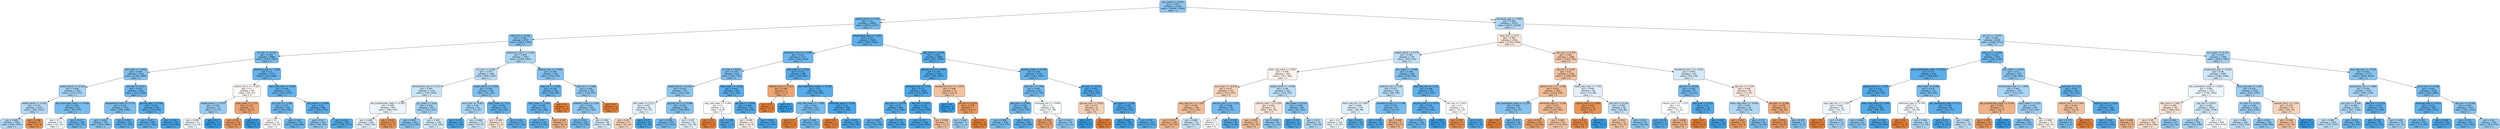 digraph Tree {
node [shape=box, style="filled, rounded", color="black", fontname="helvetica"] ;
edge [fontname="helvetica"] ;
0 [label="gcs_verbal <= 0.618\ngini = 0.419\nsamples = 21262\nvalue = [10026, 23464]\nclass = 1", fillcolor="#8ec7f0"] ;
1 [label="weight_admit <= 0.105\ngini = 0.35\nsamples = 10891\nvalue = [3879, 13274]\nclass = 1", fillcolor="#73baed"] ;
0 -> 1 [labeldistance=2.5, labelangle=45, headlabel="True"] ;
2 [label="mbp_min <= 0.362\ngini = 0.397\nsamples = 6791\nvalue = [2914, 7756]\nclass = 1", fillcolor="#83c2ef"] ;
1 -> 2 ;
3 [label="inr_min <= -0.135\ngini = 0.364\nsamples = 4988\nvalue = [1874, 5955]\nclass = 1", fillcolor="#77bced"] ;
2 -> 3 ;
4 [label="bun_mean <= -0.443\ngini = 0.394\nsamples = 3215\nvalue = [1364, 3689]\nclass = 1", fillcolor="#82c1ef"] ;
3 -> 4 ;
5 [label="weight_admit <= -0.128\ngini = 0.458\nsamples = 1293\nvalue = [733, 1331]\nclass = 1", fillcolor="#a6d3f3"] ;
4 -> 5 ;
6 [label="weight_admit <= -0.141\ngini = 0.471\nsamples = 1070\nvalue = [646, 1057]\nclass = 1", fillcolor="#b2d9f5"] ;
5 -> 6 ;
7 [label="gini = 0.468\nsamples = 1061\nvalue = [630, 1055]\nclass = 1", fillcolor="#afd8f5"] ;
6 -> 7 ;
8 [label="gini = 0.198\nsamples = 9\nvalue = [16, 2]\nclass = 0", fillcolor="#e89152"] ;
6 -> 8 ;
9 [label="abs_monocytes_mean <= -0.416\ngini = 0.366\nsamples = 223\nvalue = [87, 274]\nclass = 1", fillcolor="#78bced"] ;
5 -> 9 ;
10 [label="gini = 0.5\nsamples = 25\nvalue = [22, 23]\nclass = 1", fillcolor="#f6fbfe"] ;
9 -> 10 ;
11 [label="gini = 0.327\nsamples = 198\nvalue = [65, 251]\nclass = 1", fillcolor="#6cb6ec"] ;
9 -> 11 ;
12 [label="ptt_max <= -0.27\ngini = 0.333\nsamples = 1922\nvalue = [631, 2358]\nclass = 1", fillcolor="#6eb7ec"] ;
4 -> 12 ;
13 [label="temperature_mean <= 0.575\ngini = 0.376\nsamples = 1252\nvalue = [496, 1480]\nclass = 1", fillcolor="#7bbeee"] ;
12 -> 13 ;
14 [label="gini = 0.406\nsamples = 937\nvalue = [419, 1062]\nclass = 1", fillcolor="#87c4ef"] ;
13 -> 14 ;
15 [label="gini = 0.263\nsamples = 315\nvalue = [77, 418]\nclass = 1", fillcolor="#5dafea"] ;
13 -> 15 ;
16 [label="glucose_max <= 0.441\ngini = 0.231\nsamples = 670\nvalue = [135, 878]\nclass = 1", fillcolor="#57ace9"] ;
12 -> 16 ;
17 [label="gini = 0.267\nsamples = 488\nvalue = [117, 619]\nclass = 1", fillcolor="#5eb0ea"] ;
16 -> 17 ;
18 [label="gini = 0.122\nsamples = 182\nvalue = [18, 259]\nclass = 1", fillcolor="#47a4e7"] ;
16 -> 18 ;
19 [label="admission_age <= -2.229\ngini = 0.3\nsamples = 1773\nvalue = [510, 2266]\nclass = 1", fillcolor="#66b3eb"] ;
3 -> 19 ;
20 [label="calcium_min.1 <= -0.221\ngini = 0.5\nsamples = 39\nvalue = [35, 33]\nclass = 0", fillcolor="#fef8f4"] ;
19 -> 20 ;
21 [label="weight_admit <= -0.472\ngini = 0.439\nsamples = 22\nvalue = [13, 27]\nclass = 1", fillcolor="#98ccf2"] ;
20 -> 21 ;
22 [label="gini = 0.499\nsamples = 15\nvalue = [13, 14]\nclass = 1", fillcolor="#f1f8fd"] ;
21 -> 22 ;
23 [label="gini = 0.0\nsamples = 7\nvalue = [0, 13]\nclass = 1", fillcolor="#399de5"] ;
21 -> 23 ;
24 [label="spo2_mean <= 1.171\ngini = 0.337\nsamples = 17\nvalue = [22, 6]\nclass = 0", fillcolor="#eca36f"] ;
20 -> 24 ;
25 [label="gini = 0.26\nsamples = 16\nvalue = [22, 4]\nclass = 0", fillcolor="#ea985d"] ;
24 -> 25 ;
26 [label="gini = 0.0\nsamples = 1\nvalue = [0, 2]\nclass = 1", fillcolor="#399de5"] ;
24 -> 26 ;
27 [label="heart_rate_max <= -0.093\ngini = 0.289\nsamples = 1734\nvalue = [475, 2233]\nclass = 1", fillcolor="#63b2eb"] ;
19 -> 27 ;
28 [label="po2_max <= -1.363\ngini = 0.337\nsamples = 738\nvalue = [246, 902]\nclass = 1", fillcolor="#6fb8ec"] ;
27 -> 28 ;
29 [label="gini = 0.5\nsamples = 24\nvalue = [20, 20]\nclass = 0", fillcolor="#ffffff"] ;
28 -> 29 ;
30 [label="gini = 0.325\nsamples = 714\nvalue = [226, 882]\nclass = 1", fillcolor="#6cb6ec"] ;
28 -> 30 ;
31 [label="bun_mean <= -0.664\ngini = 0.25\nsamples = 996\nvalue = [229, 1331]\nclass = 1", fillcolor="#5baee9"] ;
27 -> 31 ;
32 [label="gini = 0.42\nsamples = 109\nvalue = [49, 114]\nclass = 1", fillcolor="#8ec7f0"] ;
31 -> 32 ;
33 [label="gini = 0.224\nsamples = 887\nvalue = [180, 1217]\nclass = 1", fillcolor="#56abe9"] ;
31 -> 33 ;
34 [label="potassium_max.1 <= 0.205\ngini = 0.464\nsamples = 1803\nvalue = [1040, 1801]\nclass = 1", fillcolor="#abd6f4"] ;
2 -> 34 ;
35 [label="inr_max <= 0.106\ngini = 0.479\nsamples = 1349\nvalue = [846, 1281]\nclass = 1", fillcolor="#bcdef6"] ;
34 -> 35 ;
36 [label="temperature_max <= 0.123\ngini = 0.487\nsamples = 1155\nvalue = [765, 1056]\nclass = 1", fillcolor="#c8e4f8"] ;
35 -> 36 ;
37 [label="abs_lymphocytes_mean <= 0.361\ngini = 0.499\nsamples = 654\nvalue = [489, 542]\nclass = 1", fillcolor="#ecf5fc"] ;
36 -> 37 ;
38 [label="gini = 0.498\nsamples = 640\nvalue = [468, 539]\nclass = 1", fillcolor="#e5f2fc"] ;
37 -> 38 ;
39 [label="gini = 0.219\nsamples = 14\nvalue = [21, 3]\nclass = 0", fillcolor="#e99355"] ;
37 -> 39 ;
40 [label="gcs_motor <= 0.26\ngini = 0.455\nsamples = 501\nvalue = [276, 514]\nclass = 1", fillcolor="#a3d2f3"] ;
36 -> 40 ;
41 [label="gini = 0.407\nsamples = 293\nvalue = [133, 334]\nclass = 1", fillcolor="#88c4ef"] ;
40 -> 41 ;
42 [label="gini = 0.493\nsamples = 208\nvalue = [143, 180]\nclass = 1", fillcolor="#d6ebfa"] ;
40 -> 42 ;
43 [label="weight_admit <= -0.422\ngini = 0.389\nsamples = 194\nvalue = [81, 225]\nclass = 1", fillcolor="#80c0ee"] ;
35 -> 43 ;
44 [label="pco2_max <= -0.821\ngini = 0.46\nsamples = 92\nvalue = [53, 95]\nclass = 1", fillcolor="#a7d4f4"] ;
43 -> 44 ;
45 [label="gini = 0.175\nsamples = 20\nvalue = [3, 28]\nclass = 1", fillcolor="#4ea8e8"] ;
44 -> 45 ;
46 [label="gini = 0.489\nsamples = 72\nvalue = [50, 67]\nclass = 1", fillcolor="#cde6f8"] ;
44 -> 46 ;
47 [label="spo2_mean <= -1.15\ngini = 0.292\nsamples = 102\nvalue = [28, 130]\nclass = 1", fillcolor="#64b2eb"] ;
43 -> 47 ;
48 [label="gini = 0.494\nsamples = 5\nvalue = [5, 4]\nclass = 0", fillcolor="#fae6d7"] ;
47 -> 48 ;
49 [label="gini = 0.261\nsamples = 97\nvalue = [23, 126]\nclass = 1", fillcolor="#5dafea"] ;
47 -> 49 ;
50 [label="totalco2_max <= -0.205\ngini = 0.396\nsamples = 454\nvalue = [194, 520]\nclass = 1", fillcolor="#83c2ef"] ;
34 -> 50 ;
51 [label="mbp_min <= 3.665\ngini = 0.316\nsamples = 155\nvalue = [48, 196]\nclass = 1", fillcolor="#69b5eb"] ;
50 -> 51 ;
52 [label="spo2_mean <= 1.263\ngini = 0.304\nsamples = 152\nvalue = [45, 196]\nclass = 1", fillcolor="#66b4eb"] ;
51 -> 52 ;
53 [label="gini = 0.27\nsamples = 145\nvalue = [37, 193]\nclass = 1", fillcolor="#5fb0ea"] ;
52 -> 53 ;
54 [label="gini = 0.397\nsamples = 7\nvalue = [8, 3]\nclass = 0", fillcolor="#efb083"] ;
52 -> 54 ;
55 [label="gini = 0.0\nsamples = 3\nvalue = [3, 0]\nclass = 0", fillcolor="#e58139"] ;
51 -> 55 ;
56 [label="sbp_min <= 3.268\ngini = 0.428\nsamples = 299\nvalue = [146, 324]\nclass = 1", fillcolor="#92c9f1"] ;
50 -> 56 ;
57 [label="platelets_mean <= 0.365\ngini = 0.423\nsamples = 295\nvalue = [141, 324]\nclass = 1", fillcolor="#8fc8f0"] ;
56 -> 57 ;
58 [label="gini = 0.353\nsamples = 197\nvalue = [70, 236]\nclass = 1", fillcolor="#74baed"] ;
57 -> 58 ;
59 [label="gini = 0.494\nsamples = 98\nvalue = [71, 88]\nclass = 1", fillcolor="#d9ecfa"] ;
57 -> 59 ;
60 [label="gini = 0.0\nsamples = 4\nvalue = [5, 0]\nclass = 0", fillcolor="#e58139"] ;
56 -> 60 ;
61 [label="temperature_max <= -0.357\ngini = 0.253\nsamples = 4100\nvalue = [965, 5518]\nclass = 1", fillcolor="#5caeea"] ;
1 -> 61 ;
62 [label="potassium_max.1 <= 0.085\ngini = 0.321\nsamples = 1111\nvalue = [358, 1424]\nclass = 1", fillcolor="#6bb6ec"] ;
61 -> 62 ;
63 [label="inr_max <= 0.012\ngini = 0.379\nsamples = 623\nvalue = [253, 742]\nclass = 1", fillcolor="#7dbeee"] ;
62 -> 63 ;
64 [label="weight_admit <= 0.231\ngini = 0.415\nsamples = 457\nvalue = [216, 518]\nclass = 1", fillcolor="#8cc6f0"] ;
63 -> 64 ;
65 [label="wbc_mean <= 0.111\ngini = 0.497\nsamples = 65\nvalue = [47, 55]\nclass = 1", fillcolor="#e2f1fb"] ;
64 -> 65 ;
66 [label="gini = 0.48\nsamples = 47\nvalue = [45, 30]\nclass = 0", fillcolor="#f6d5bd"] ;
65 -> 66 ;
67 [label="gini = 0.137\nsamples = 18\nvalue = [2, 25]\nclass = 1", fillcolor="#49a5e7"] ;
65 -> 67 ;
68 [label="glucose_min.2 <= 0.908\ngini = 0.392\nsamples = 392\nvalue = [169, 463]\nclass = 1", fillcolor="#81c1ee"] ;
64 -> 68 ;
69 [label="gini = 0.359\nsamples = 339\nvalue = [127, 414]\nclass = 1", fillcolor="#76bbed"] ;
68 -> 69 ;
70 [label="gini = 0.497\nsamples = 53\nvalue = [42, 49]\nclass = 1", fillcolor="#e3f1fb"] ;
68 -> 70 ;
71 [label="mbp_mean <= -1.618\ngini = 0.243\nsamples = 166\nvalue = [37, 224]\nclass = 1", fillcolor="#5aade9"] ;
63 -> 71 ;
72 [label="resp_rate_mean <= 0.294\ngini = 0.5\nsamples = 11\nvalue = [8, 8]\nclass = 0", fillcolor="#ffffff"] ;
71 -> 72 ;
73 [label="gini = 0.0\nsamples = 4\nvalue = [7, 0]\nclass = 0", fillcolor="#e58139"] ;
72 -> 73 ;
74 [label="gini = 0.198\nsamples = 7\nvalue = [1, 8]\nclass = 1", fillcolor="#52a9e8"] ;
72 -> 74 ;
75 [label="ptt_max <= -0.436\ngini = 0.209\nsamples = 155\nvalue = [29, 216]\nclass = 1", fillcolor="#54aae8"] ;
71 -> 75 ;
76 [label="gini = 0.499\nsamples = 12\nvalue = [10, 9]\nclass = 0", fillcolor="#fcf2eb"] ;
75 -> 76 ;
77 [label="gini = 0.154\nsamples = 143\nvalue = [19, 207]\nclass = 1", fillcolor="#4ba6e7"] ;
75 -> 77 ;
78 [label="mbp_mean <= -2.163\ngini = 0.231\nsamples = 488\nvalue = [105, 682]\nclass = 1", fillcolor="#57ace9"] ;
62 -> 78 ;
79 [label="totalco2_max <= -1.213\ngini = 0.346\nsamples = 5\nvalue = [7, 2]\nclass = 0", fillcolor="#eca572"] ;
78 -> 79 ;
80 [label="gini = 0.0\nsamples = 3\nvalue = [7, 0]\nclass = 0", fillcolor="#e58139"] ;
79 -> 80 ;
81 [label="gini = 0.0\nsamples = 2\nvalue = [0, 2]\nclass = 1", fillcolor="#399de5"] ;
79 -> 81 ;
82 [label="abs_neutrophils_mean <= -0.265\ngini = 0.22\nsamples = 483\nvalue = [98, 680]\nclass = 1", fillcolor="#56abe9"] ;
78 -> 82 ;
83 [label="resp_rate_mean <= -1.685\ngini = 0.362\nsamples = 124\nvalue = [47, 151]\nclass = 1", fillcolor="#77bced"] ;
82 -> 83 ;
84 [label="gini = 0.0\nsamples = 2\nvalue = [5, 0]\nclass = 0", fillcolor="#e58139"] ;
83 -> 84 ;
85 [label="gini = 0.341\nsamples = 122\nvalue = [42, 151]\nclass = 1", fillcolor="#70b8ec"] ;
83 -> 85 ;
86 [label="admission_age <= -2.635\ngini = 0.16\nsamples = 359\nvalue = [51, 529]\nclass = 1", fillcolor="#4ca6e8"] ;
82 -> 86 ;
87 [label="gini = 0.0\nsamples = 1\nvalue = [3, 0]\nclass = 0", fillcolor="#e58139"] ;
86 -> 87 ;
88 [label="gini = 0.153\nsamples = 358\nvalue = [48, 529]\nclass = 1", fillcolor="#4ba6e7"] ;
86 -> 88 ;
89 [label="dbp_mean <= 0.059\ngini = 0.225\nsamples = 2989\nvalue = [607, 4094]\nclass = 1", fillcolor="#56ace9"] ;
61 -> 89 ;
90 [label="glucose_min.2 <= 4.657\ngini = 0.178\nsamples = 1839\nvalue = [285, 2607]\nclass = 1", fillcolor="#4fa8e8"] ;
89 -> 90 ;
91 [label="aniongap_max <= -0.57\ngini = 0.173\nsamples = 1829\nvalue = [275, 2602]\nclass = 1", fillcolor="#4ea7e8"] ;
90 -> 91 ;
92 [label="dbp_max <= -0.679\ngini = 0.23\nsamples = 664\nvalue = [137, 896]\nclass = 1", fillcolor="#57ace9"] ;
91 -> 92 ;
93 [label="gini = 0.281\nsamples = 333\nvalue = [89, 438]\nclass = 1", fillcolor="#61b1ea"] ;
92 -> 93 ;
94 [label="gini = 0.172\nsamples = 331\nvalue = [48, 458]\nclass = 1", fillcolor="#4ea7e8"] ;
92 -> 94 ;
95 [label="dbp_min <= 0.85\ngini = 0.138\nsamples = 1165\nvalue = [138, 1706]\nclass = 1", fillcolor="#49a5e7"] ;
91 -> 95 ;
96 [label="gini = 0.137\nsamples = 1163\nvalue = [136, 1705]\nclass = 1", fillcolor="#49a5e7"] ;
95 -> 96 ;
97 [label="gini = 0.444\nsamples = 2\nvalue = [2, 1]\nclass = 0", fillcolor="#f2c09c"] ;
95 -> 97 ;
98 [label="hematocrit_min.1 <= -0.537\ngini = 0.444\nsamples = 10\nvalue = [10, 5]\nclass = 0", fillcolor="#f2c09c"] ;
90 -> 98 ;
99 [label="gini = 0.0\nsamples = 3\nvalue = [0, 3]\nclass = 1", fillcolor="#399de5"] ;
98 -> 99 ;
100 [label="ptt_min <= 0.019\ngini = 0.278\nsamples = 7\nvalue = [10, 2]\nclass = 0", fillcolor="#ea9a61"] ;
98 -> 100 ;
101 [label="gini = 0.444\nsamples = 3\nvalue = [1, 2]\nclass = 1", fillcolor="#9ccef2"] ;
100 -> 101 ;
102 [label="gini = 0.0\nsamples = 4\nvalue = [9, 0]\nclass = 0", fillcolor="#e58139"] ;
100 -> 102 ;
103 [label="glucose_mean <= -0.054\ngini = 0.293\nsamples = 1150\nvalue = [322, 1487]\nclass = 1", fillcolor="#64b2eb"] ;
89 -> 103 ;
104 [label="po2_min <= 1.779\ngini = 0.361\nsamples = 623\nvalue = [229, 738]\nclass = 1", fillcolor="#76bbed"] ;
103 -> 104 ;
105 [label="dbp_max <= 0.845\ngini = 0.338\nsamples = 581\nvalue = [192, 700]\nclass = 1", fillcolor="#6fb8ec"] ;
104 -> 105 ;
106 [label="gini = 0.369\nsamples = 400\nvalue = [153, 475]\nclass = 1", fillcolor="#79bded"] ;
105 -> 106 ;
107 [label="gini = 0.252\nsamples = 181\nvalue = [39, 225]\nclass = 1", fillcolor="#5baeea"] ;
105 -> 107 ;
108 [label="aniongap_min <= -0.409\ngini = 0.5\nsamples = 42\nvalue = [37, 38]\nclass = 1", fillcolor="#fafcfe"] ;
104 -> 108 ;
109 [label="gini = 0.328\nsamples = 16\nvalue = [23, 6]\nclass = 0", fillcolor="#eca26d"] ;
108 -> 109 ;
110 [label="gini = 0.423\nsamples = 26\nvalue = [14, 32]\nclass = 1", fillcolor="#90c8f0"] ;
108 -> 110 ;
111 [label="inr_max <= -0.557\ngini = 0.197\nsamples = 527\nvalue = [93, 749]\nclass = 1", fillcolor="#52a9e8"] ;
103 -> 111 ;
112 [label="glucose_max <= 0.818\ngini = 0.473\nsamples = 8\nvalue = [8, 5]\nclass = 0", fillcolor="#f5d0b5"] ;
111 -> 112 ;
113 [label="gini = 0.0\nsamples = 4\nvalue = [0, 5]\nclass = 1", fillcolor="#399de5"] ;
112 -> 113 ;
114 [label="gini = 0.0\nsamples = 4\nvalue = [8, 0]\nclass = 0", fillcolor="#e58139"] ;
112 -> 114 ;
115 [label="gcs_eyes <= -1.334\ngini = 0.184\nsamples = 519\nvalue = [85, 744]\nclass = 1", fillcolor="#50a8e8"] ;
111 -> 115 ;
116 [label="gini = 0.087\nsamples = 203\nvalue = [15, 313]\nclass = 1", fillcolor="#42a2e6"] ;
115 -> 116 ;
117 [label="gini = 0.24\nsamples = 316\nvalue = [70, 431]\nclass = 1", fillcolor="#59ade9"] ;
115 -> 117 ;
118 [label="admission_age <= -0.903\ngini = 0.469\nsamples = 10371\nvalue = [6147, 10190]\nclass = 1", fillcolor="#b0d8f5"] ;
0 -> 118 [labeldistance=2.5, labelangle=-45, headlabel="False"] ;
119 [label="spo2_min <= 0.12\ngini = 0.495\nsamples = 2032\nvalue = [1759, 1439]\nclass = 0", fillcolor="#fae8db"] ;
118 -> 119 ;
120 [label="weight_admit <= 0.278\ngini = 0.481\nsamples = 744\nvalue = [476, 703]\nclass = 1", fillcolor="#bfdff7"] ;
119 -> 120 ;
121 [label="heart_rate_mean <= 0.937\ngini = 0.499\nsamples = 395\nvalue = [327, 300]\nclass = 0", fillcolor="#fdf5ef"] ;
120 -> 121 ;
122 [label="bun_mean <= -0.076\ngini = 0.477\nsamples = 235\nvalue = [224, 145]\nclass = 0", fillcolor="#f6d3b9"] ;
121 -> 122 ;
123 [label="resp_rate_min <= 1.149\ngini = 0.436\nsamples = 199\nvalue = [211, 100]\nclass = 0", fillcolor="#f1bd97"] ;
122 -> 123 ;
124 [label="gini = 0.413\nsamples = 180\nvalue = [197, 81]\nclass = 0", fillcolor="#f0b58a"] ;
123 -> 124 ;
125 [label="gini = 0.489\nsamples = 19\nvalue = [14, 19]\nclass = 1", fillcolor="#cbe5f8"] ;
123 -> 125 ;
126 [label="calcium_max.1 <= -1.111\ngini = 0.348\nsamples = 36\nvalue = [13, 45]\nclass = 1", fillcolor="#72b9ed"] ;
122 -> 126 ;
127 [label="gini = 0.5\nsamples = 7\nvalue = [7, 7]\nclass = 0", fillcolor="#ffffff"] ;
126 -> 127 ;
128 [label="gini = 0.236\nsamples = 29\nvalue = [6, 38]\nclass = 1", fillcolor="#58ace9"] ;
126 -> 128 ;
129 [label="weight_admit <= -0.638\ngini = 0.48\nsamples = 160\nvalue = [103, 155]\nclass = 1", fillcolor="#bddef6"] ;
121 -> 129 ;
130 [label="calcium_max.1 <= 0.258\ngini = 0.494\nsamples = 72\nvalue = [62, 50]\nclass = 0", fillcolor="#fae7d9"] ;
129 -> 130 ;
131 [label="gini = 0.435\nsamples = 47\nvalue = [51, 24]\nclass = 0", fillcolor="#f1bc96"] ;
130 -> 131 ;
132 [label="gini = 0.418\nsamples = 25\nvalue = [11, 26]\nclass = 1", fillcolor="#8dc6f0"] ;
130 -> 132 ;
133 [label="dbp_mean <= 0.331\ngini = 0.404\nsamples = 88\nvalue = [41, 105]\nclass = 1", fillcolor="#86c3ef"] ;
129 -> 133 ;
134 [label="gini = 0.174\nsamples = 35\nvalue = [5, 47]\nclass = 1", fillcolor="#4ea7e8"] ;
133 -> 134 ;
135 [label="gini = 0.473\nsamples = 53\nvalue = [36, 58]\nclass = 1", fillcolor="#b4daf5"] ;
133 -> 135 ;
136 [label="bun_mean <= -0.566\ngini = 0.394\nsamples = 349\nvalue = [149, 403]\nclass = 1", fillcolor="#82c1ef"] ;
120 -> 136 ;
137 [label="totalco2_max <= 0.02\ngini = 0.477\nsamples = 158\nvalue = [96, 149]\nclass = 1", fillcolor="#b9dcf6"] ;
136 -> 137 ;
138 [label="heart_rate_min <= 1.941\ngini = 0.496\nsamples = 114\nvalue = [80, 96]\nclass = 1", fillcolor="#deeffb"] ;
137 -> 138 ;
139 [label="gini = 0.5\nsamples = 104\nvalue = [78, 83]\nclass = 1", fillcolor="#f3f9fd"] ;
138 -> 139 ;
140 [label="gini = 0.231\nsamples = 10\nvalue = [2, 13]\nclass = 1", fillcolor="#57ace9"] ;
138 -> 140 ;
141 [label="hematocrit_max.1 <= 1.338\ngini = 0.356\nsamples = 44\nvalue = [16, 53]\nclass = 1", fillcolor="#75bbed"] ;
137 -> 141 ;
142 [label="gini = 0.194\nsamples = 36\nvalue = [6, 49]\nclass = 1", fillcolor="#51a9e8"] ;
141 -> 142 ;
143 [label="gini = 0.408\nsamples = 8\nvalue = [10, 4]\nclass = 0", fillcolor="#efb388"] ;
141 -> 143 ;
144 [label="resp_rate_min <= 1.701\ngini = 0.286\nsamples = 191\nvalue = [53, 254]\nclass = 1", fillcolor="#62b1ea"] ;
136 -> 144 ;
145 [label="glucose_max.2 <= 0.075\ngini = 0.255\nsamples = 178\nvalue = [43, 244]\nclass = 1", fillcolor="#5caeea"] ;
144 -> 145 ;
146 [label="gini = 0.315\nsamples = 133\nvalue = [42, 172]\nclass = 1", fillcolor="#69b5eb"] ;
145 -> 146 ;
147 [label="gini = 0.027\nsamples = 45\nvalue = [1, 72]\nclass = 1", fillcolor="#3c9ee5"] ;
145 -> 147 ;
148 [label="ptt_max <= -0.421\ngini = 0.5\nsamples = 13\nvalue = [10, 10]\nclass = 0", fillcolor="#ffffff"] ;
144 -> 148 ;
149 [label="gini = 0.18\nsamples = 5\nvalue = [9, 1]\nclass = 0", fillcolor="#e88f4f"] ;
148 -> 149 ;
150 [label="gini = 0.18\nsamples = 8\nvalue = [1, 9]\nclass = 1", fillcolor="#4fa8e8"] ;
148 -> 150 ;
151 [label="sbp_max <= 0.762\ngini = 0.463\nsamples = 1288\nvalue = [1283, 736]\nclass = 0", fillcolor="#f4c9ab"] ;
119 -> 151 ;
152 [label="ptt_min <= 0.516\ngini = 0.45\nsamples = 1146\nvalue = [1190, 618]\nclass = 0", fillcolor="#f3c2a0"] ;
151 -> 152 ;
153 [label="calcium_min.1 <= -1.798\ngini = 0.437\nsamples = 1047\nvalue = [1116, 530]\nclass = 0", fillcolor="#f1bd97"] ;
152 -> 153 ;
154 [label="abs_neutrophils_mean <= -1.237\ngini = 0.398\nsamples = 32\nvalue = [14, 37]\nclass = 1", fillcolor="#84c2ef"] ;
153 -> 154 ;
155 [label="gini = 0.0\nsamples = 2\nvalue = [5, 0]\nclass = 0", fillcolor="#e58139"] ;
154 -> 155 ;
156 [label="gini = 0.315\nsamples = 30\nvalue = [9, 37]\nclass = 1", fillcolor="#69b5eb"] ;
154 -> 156 ;
157 [label="admission_age <= -2.168\ngini = 0.427\nsamples = 1015\nvalue = [1102, 493]\nclass = 0", fillcolor="#f1b992"] ;
153 -> 157 ;
158 [label="gini = 0.313\nsamples = 253\nvalue = [332, 80]\nclass = 0", fillcolor="#eb9f69"] ;
157 -> 158 ;
159 [label="gini = 0.454\nsamples = 762\nvalue = [770, 413]\nclass = 0", fillcolor="#f3c5a3"] ;
157 -> 159 ;
160 [label="heart_rate_mean <= -0.93\ngini = 0.496\nsamples = 99\nvalue = [74, 88]\nclass = 1", fillcolor="#e0effb"] ;
152 -> 160 ;
161 [label="calcium_min.1 <= 1.842\ngini = 0.219\nsamples = 13\nvalue = [14, 2]\nclass = 0", fillcolor="#e99355"] ;
160 -> 161 ;
162 [label="gini = 0.124\nsamples = 12\nvalue = [14, 1]\nclass = 0", fillcolor="#e78a47"] ;
161 -> 162 ;
163 [label="gini = 0.0\nsamples = 1\nvalue = [0, 1]\nclass = 1", fillcolor="#399de5"] ;
161 -> 163 ;
164 [label="ptt_max <= 0.109\ngini = 0.484\nsamples = 86\nvalue = [60, 86]\nclass = 1", fillcolor="#c3e1f7"] ;
160 -> 164 ;
165 [label="gini = 0.453\nsamples = 32\nvalue = [32, 17]\nclass = 0", fillcolor="#f3c4a2"] ;
164 -> 165 ;
166 [label="gini = 0.411\nsamples = 54\nvalue = [28, 69]\nclass = 1", fillcolor="#89c5f0"] ;
164 -> 166 ;
167 [label="hematocrit_min.1 <= -0.425\ngini = 0.493\nsamples = 142\nvalue = [93, 118]\nclass = 1", fillcolor="#d5eaf9"] ;
151 -> 167 ;
168 [label="ptt_min <= -0.293\ngini = 0.356\nsamples = 47\nvalue = [16, 53]\nclass = 1", fillcolor="#75bbed"] ;
167 -> 168 ;
169 [label="calcium_min.1 <= -1.313\ngini = 0.5\nsamples = 17\nvalue = [11, 11]\nclass = 0", fillcolor="#ffffff"] ;
168 -> 169 ;
170 [label="gini = 0.219\nsamples = 5\nvalue = [1, 7]\nclass = 1", fillcolor="#55abe9"] ;
169 -> 170 ;
171 [label="gini = 0.408\nsamples = 12\nvalue = [10, 4]\nclass = 0", fillcolor="#efb388"] ;
169 -> 171 ;
172 [label="mbp_max <= 0.022\ngini = 0.19\nsamples = 30\nvalue = [5, 42]\nclass = 1", fillcolor="#51a9e8"] ;
168 -> 172 ;
173 [label="gini = 0.0\nsamples = 1\nvalue = [3, 0]\nclass = 0", fillcolor="#e58139"] ;
172 -> 173 ;
174 [label="gini = 0.087\nsamples = 29\nvalue = [2, 42]\nclass = 1", fillcolor="#42a2e6"] ;
172 -> 174 ;
175 [label="sbp_min <= 1.419\ngini = 0.496\nsamples = 95\nvalue = [77, 65]\nclass = 0", fillcolor="#fbebe0"] ;
167 -> 175 ;
176 [label="heart_rate_mean <= -0.653\ngini = 0.467\nsamples = 54\nvalue = [29, 49]\nclass = 1", fillcolor="#aed7f4"] ;
175 -> 176 ;
177 [label="gini = 0.291\nsamples = 14\nvalue = [14, 3]\nclass = 0", fillcolor="#eb9c63"] ;
176 -> 177 ;
178 [label="gini = 0.371\nsamples = 40\nvalue = [15, 46]\nclass = 1", fillcolor="#7abded"] ;
176 -> 178 ;
179 [label="ptt_max <= -0.336\ngini = 0.375\nsamples = 41\nvalue = [48, 16]\nclass = 0", fillcolor="#eeab7b"] ;
175 -> 179 ;
180 [label="gini = 0.256\nsamples = 34\nvalue = [45, 8]\nclass = 0", fillcolor="#ea975c"] ;
179 -> 180 ;
181 [label="gini = 0.397\nsamples = 7\nvalue = [3, 8]\nclass = 1", fillcolor="#83c2ef"] ;
179 -> 181 ;
182 [label="ph_min <= -0.374\ngini = 0.445\nsamples = 8339\nvalue = [4388, 8751]\nclass = 1", fillcolor="#9ccef2"] ;
118 -> 182 ;
183 [label="mbp_min <= 0.034\ngini = 0.324\nsamples = 1071\nvalue = [344, 1349]\nclass = 1", fillcolor="#6bb6ec"] ;
182 -> 183 ;
184 [label="abs_lymphocytes_mean <= 0.022\ngini = 0.25\nsamples = 632\nvalue = [148, 865]\nclass = 1", fillcolor="#5baee9"] ;
183 -> 184 ;
185 [label="weight_admit <= -1.555\ngini = 0.214\nsamples = 501\nvalue = [100, 719]\nclass = 1", fillcolor="#55abe9"] ;
184 -> 185 ;
186 [label="resp_rate_min <= -1.333\ngini = 0.499\nsamples = 16\nvalue = [12, 13]\nclass = 1", fillcolor="#f0f7fd"] ;
185 -> 186 ;
187 [label="gini = 0.0\nsamples = 2\nvalue = [5, 0]\nclass = 0", fillcolor="#e58139"] ;
186 -> 187 ;
188 [label="gini = 0.455\nsamples = 14\nvalue = [7, 13]\nclass = 1", fillcolor="#a4d2f3"] ;
186 -> 188 ;
189 [label="heart_rate_mean <= -1.042\ngini = 0.197\nsamples = 485\nvalue = [88, 706]\nclass = 1", fillcolor="#52a9e8"] ;
185 -> 189 ;
190 [label="gini = 0.409\nsamples = 62\nvalue = [29, 72]\nclass = 1", fillcolor="#89c4ef"] ;
189 -> 190 ;
191 [label="gini = 0.156\nsamples = 423\nvalue = [59, 634]\nclass = 1", fillcolor="#4ba6e7"] ;
189 -> 191 ;
192 [label="wbc_mean <= 0.009\ngini = 0.372\nsamples = 131\nvalue = [48, 146]\nclass = 1", fillcolor="#7abdee"] ;
184 -> 192 ;
193 [label="admission_age <= -0.376\ngini = 0.5\nsamples = 41\nvalue = [28, 29]\nclass = 1", fillcolor="#f8fcfe"] ;
192 -> 193 ;
194 [label="gini = 0.0\nsamples = 5\nvalue = [11, 0]\nclass = 0", fillcolor="#e58139"] ;
193 -> 194 ;
195 [label="gini = 0.466\nsamples = 36\nvalue = [17, 29]\nclass = 1", fillcolor="#add6f4"] ;
193 -> 195 ;
196 [label="abs_neutrophils_mean <= 2.17\ngini = 0.249\nsamples = 90\nvalue = [20, 117]\nclass = 1", fillcolor="#5baee9"] ;
192 -> 196 ;
197 [label="gini = 0.15\nsamples = 71\nvalue = [9, 101]\nclass = 1", fillcolor="#4ba6e7"] ;
196 -> 197 ;
198 [label="gini = 0.483\nsamples = 19\nvalue = [11, 16]\nclass = 1", fillcolor="#c1e0f7"] ;
196 -> 198 ;
199 [label="bun_mean <= 0.022\ngini = 0.41\nsamples = 439\nvalue = [196, 484]\nclass = 1", fillcolor="#89c5f0"] ;
183 -> 199 ;
200 [label="bicarbonate_mean <= -1.836\ngini = 0.461\nsamples = 278\nvalue = [153, 272]\nclass = 1", fillcolor="#a8d4f4"] ;
199 -> 200 ;
201 [label="abs_lymphocytes_mean <= 0.116\ngini = 0.403\nsamples = 13\nvalue = [18, 7]\nclass = 0", fillcolor="#efb286"] ;
200 -> 201 ;
202 [label="gini = 0.245\nsamples = 10\nvalue = [18, 3]\nclass = 0", fillcolor="#e9965a"] ;
201 -> 202 ;
203 [label="gini = 0.0\nsamples = 3\nvalue = [0, 4]\nclass = 1", fillcolor="#399de5"] ;
201 -> 203 ;
204 [label="spo2_mean <= 0.351\ngini = 0.447\nsamples = 265\nvalue = [135, 265]\nclass = 1", fillcolor="#9ecff2"] ;
200 -> 204 ;
205 [label="gini = 0.391\nsamples = 193\nvalue = [77, 212]\nclass = 1", fillcolor="#81c1ee"] ;
204 -> 205 ;
206 [label="gini = 0.499\nsamples = 72\nvalue = [58, 53]\nclass = 0", fillcolor="#fdf4ee"] ;
204 -> 206 ;
207 [label="po2_max <= -1.37\ngini = 0.28\nsamples = 161\nvalue = [43, 212]\nclass = 1", fillcolor="#61b1ea"] ;
199 -> 207 ;
208 [label="calcium_min.1 <= 0.204\ngini = 0.444\nsamples = 12\nvalue = [12, 6]\nclass = 0", fillcolor="#f2c09c"] ;
207 -> 208 ;
209 [label="gini = 0.375\nsamples = 6\nvalue = [2, 6]\nclass = 1", fillcolor="#7bbeee"] ;
208 -> 209 ;
210 [label="gini = 0.0\nsamples = 6\nvalue = [10, 0]\nclass = 0", fillcolor="#e58139"] ;
208 -> 210 ;
211 [label="totalco2_max <= 2.933\ngini = 0.227\nsamples = 149\nvalue = [31, 206]\nclass = 1", fillcolor="#57ace9"] ;
207 -> 211 ;
212 [label="gini = 0.201\nsamples = 145\nvalue = [26, 204]\nclass = 1", fillcolor="#52a9e8"] ;
211 -> 212 ;
213 [label="gini = 0.408\nsamples = 4\nvalue = [5, 2]\nclass = 0", fillcolor="#efb388"] ;
211 -> 213 ;
214 [label="bun_mean <= -0.321\ngini = 0.457\nsamples = 7268\nvalue = [4044, 7402]\nclass = 1", fillcolor="#a5d3f3"] ;
182 -> 214 ;
215 [label="baseexcess_max <= 0.042\ngini = 0.49\nsamples = 3495\nvalue = [2385, 3186]\nclass = 1", fillcolor="#cde6f8"] ;
214 -> 215 ;
216 [label="abs_neutrophils_mean <= -0.612\ngini = 0.499\nsamples = 2315\nvalue = [1746, 1932]\nclass = 1", fillcolor="#ecf6fc"] ;
215 -> 216 ;
217 [label="dbp_max <= 1.962\ngini = 0.494\nsamples = 791\nvalue = [696, 554]\nclass = 0", fillcolor="#fae5d7"] ;
216 -> 217 ;
218 [label="gini = 0.49\nsamples = 744\nvalue = [674, 504]\nclass = 0", fillcolor="#f8dfcd"] ;
217 -> 218 ;
219 [label="gini = 0.424\nsamples = 47\nvalue = [22, 50]\nclass = 1", fillcolor="#90c8f0"] ;
217 -> 219 ;
220 [label="sbp_min <= 0.033\ngini = 0.491\nsamples = 1524\nvalue = [1050, 1378]\nclass = 1", fillcolor="#d0e8f9"] ;
216 -> 220 ;
221 [label="gini = 0.46\nsamples = 678\nvalue = [391, 699]\nclass = 1", fillcolor="#a8d4f4"] ;
220 -> 221 ;
222 [label="gini = 0.5\nsamples = 846\nvalue = [659, 679]\nclass = 1", fillcolor="#f9fcfe"] ;
220 -> 222 ;
223 [label="resp_rate_max <= 2.587\ngini = 0.447\nsamples = 1180\nvalue = [639, 1254]\nclass = 1", fillcolor="#9ecff2"] ;
215 -> 223 ;
224 [label="inr_max <= -0.273\ngini = 0.444\nsamples = 1158\nvalue = [619, 1241]\nclass = 1", fillcolor="#9ccef2"] ;
223 -> 224 ;
225 [label="gini = 0.481\nsamples = 365\nvalue = [225, 333]\nclass = 1", fillcolor="#bfdff7"] ;
224 -> 225 ;
226 [label="gini = 0.422\nsamples = 793\nvalue = [394, 908]\nclass = 1", fillcolor="#8fc8f0"] ;
224 -> 226 ;
227 [label="calcium_min.1 <= 1.235\ngini = 0.478\nsamples = 22\nvalue = [20, 13]\nclass = 0", fillcolor="#f6d3ba"] ;
223 -> 227 ;
228 [label="gini = 0.444\nsamples = 19\nvalue = [20, 10]\nclass = 0", fillcolor="#f2c09c"] ;
227 -> 228 ;
229 [label="gini = 0.0\nsamples = 3\nvalue = [0, 3]\nclass = 1", fillcolor="#399de5"] ;
227 -> 229 ;
230 [label="resp_rate_max <= -0.326\ngini = 0.405\nsamples = 3773\nvalue = [1659, 4216]\nclass = 1", fillcolor="#87c4ef"] ;
214 -> 230 ;
231 [label="baseexcess_min <= 0.884\ngini = 0.459\nsamples = 1535\nvalue = [849, 1530]\nclass = 1", fillcolor="#a7d3f3"] ;
230 -> 231 ;
232 [label="po2_max <= 0.106\ngini = 0.468\nsamples = 1410\nvalue = [817, 1366]\nclass = 1", fillcolor="#afd8f5"] ;
231 -> 232 ;
233 [label="gini = 0.481\nsamples = 1210\nvalue = [755, 1125]\nclass = 1", fillcolor="#bedff6"] ;
232 -> 233 ;
234 [label="gini = 0.326\nsamples = 200\nvalue = [62, 241]\nclass = 1", fillcolor="#6cb6ec"] ;
232 -> 234 ;
235 [label="dbp_min <= 0.329\ngini = 0.273\nsamples = 125\nvalue = [32, 164]\nclass = 1", fillcolor="#60b0ea"] ;
231 -> 235 ;
236 [label="gini = 0.192\nsamples = 95\nvalue = [16, 133]\nclass = 1", fillcolor="#51a9e8"] ;
235 -> 236 ;
237 [label="gini = 0.449\nsamples = 30\nvalue = [16, 31]\nclass = 1", fillcolor="#9fd0f2"] ;
235 -> 237 ;
238 [label="pco2_max <= -0.138\ngini = 0.356\nsamples = 2238\nvalue = [810, 2686]\nclass = 1", fillcolor="#75bbed"] ;
230 -> 238 ;
239 [label="aniongap_max <= 0.413\ngini = 0.274\nsamples = 903\nvalue = [229, 1170]\nclass = 1", fillcolor="#60b0ea"] ;
238 -> 239 ;
240 [label="gini = 0.322\nsamples = 558\nvalue = [175, 693]\nclass = 1", fillcolor="#6bb6ec"] ;
239 -> 240 ;
241 [label="gini = 0.183\nsamples = 345\nvalue = [54, 477]\nclass = 1", fillcolor="#4fa8e8"] ;
239 -> 241 ;
242 [label="sbp_min <= -0.198\ngini = 0.401\nsamples = 1335\nvalue = [581, 1516]\nclass = 1", fillcolor="#85c3ef"] ;
238 -> 242 ;
243 [label="gini = 0.315\nsamples = 503\nvalue = [157, 643]\nclass = 1", fillcolor="#69b5eb"] ;
242 -> 243 ;
244 [label="gini = 0.44\nsamples = 832\nvalue = [424, 873]\nclass = 1", fillcolor="#99cdf2"] ;
242 -> 244 ;
}